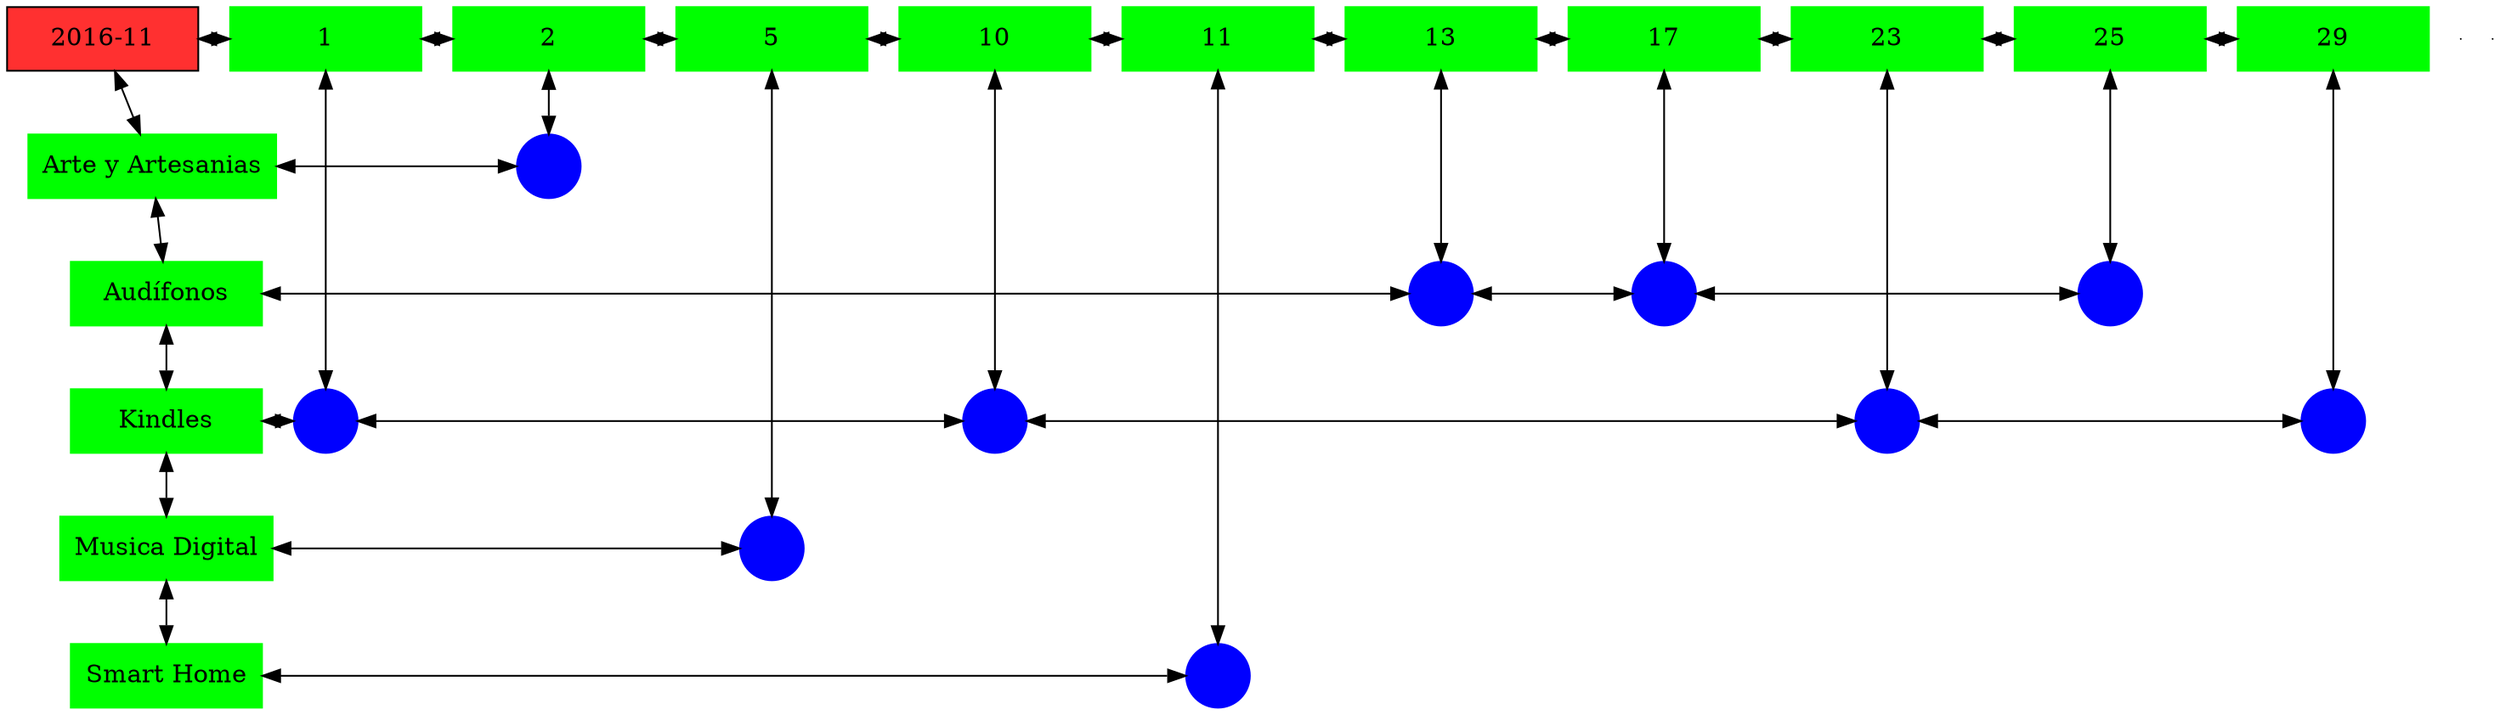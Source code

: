 digraph G{
node[shape="box"];
nodeMt[ label = "2016-11", width = 1.5, style = filled, fillcolor = firebrick1, group = 1 ];
e0[ shape = point, width = 0 ];
e1[ shape = point, width = 0 ];
node0xc001e2caf0[label="1",color=green,style =filled,width = 1.5 group=1];
nodeMt->node0xc001e2caf0[dir="both"];
{rank=same;nodeMt;node0xc001e2caf0;}
node0xc002159d60[label="2",color=green,style =filled,width = 1.5 group=2];
node0xc001e2caf0->node0xc002159d60[dir="both"];
{rank=same;node0xc001e2caf0;node0xc002159d60;}
node0xc0020f2320[label="5",color=green,style =filled,width = 1.5 group=5];
node0xc002159d60->node0xc0020f2320[dir="both"];
{rank=same;node0xc002159d60;node0xc0020f2320;}
node0xc002158730[label="10",color=green,style =filled,width = 1.5 group=10];
node0xc0020f2320->node0xc002158730[dir="both"];
{rank=same;node0xc0020f2320;node0xc002158730;}
node0xc0020e1b30[label="11",color=green,style =filled,width = 1.5 group=11];
node0xc002158730->node0xc0020e1b30[dir="both"];
{rank=same;node0xc002158730;node0xc0020e1b30;}
node0xc0021b5f90[label="13",color=green,style =filled,width = 1.5 group=13];
node0xc0020e1b30->node0xc0021b5f90[dir="both"];
{rank=same;node0xc0020e1b30;node0xc0021b5f90;}
node0xc001e80be0[label="17",color=green,style =filled,width = 1.5 group=17];
node0xc0021b5f90->node0xc001e80be0[dir="both"];
{rank=same;node0xc0021b5f90;node0xc001e80be0;}
node0xc001e96cd0[label="23",color=green,style =filled,width = 1.5 group=23];
node0xc001e80be0->node0xc001e96cd0[dir="both"];
{rank=same;node0xc001e80be0;node0xc001e96cd0;}
node0xc00216a550[label="25",color=green,style =filled,width = 1.5 group=25];
node0xc001e96cd0->node0xc00216a550[dir="both"];
{rank=same;node0xc001e96cd0;node0xc00216a550;}
node0xc0022179f0[label="29",color=green,style =filled,width = 1.5 group=29];
node0xc00216a550->node0xc0022179f0[dir="both"];
{rank=same;node0xc00216a550;node0xc0022179f0;}
node0xc002159d10[label="Arte y Artesanias",color=green,style =filled width = 1.5 group=1];
node0xc002157c80[label="",color=blue,style =filled, width = 0.5 group=2 shape=circle];
node0xc002159d10->node0xc002157c80[dir="both"];
{rank=same;node0xc002159d10;node0xc002157c80;}
node0xc001e80b90[label="Audífonos",color=green,style =filled width = 1.5 group=1];
node0xc0021c2a00[label="",color=blue,style =filled, width = 0.5 group=13 shape=circle];
node0xc001e80b90->node0xc0021c2a00[dir="both"];
{rank=same;node0xc001e80b90;node0xc0021c2a00;}
node0xc001e75080[label="",color=blue,style =filled, width = 0.5 group=17 shape=circle];
node0xc0021c2a00->node0xc001e75080[dir="both"];
{rank=same;node0xc001e75080;node0xc0021c2a00;}
node0xc00216c380[label="",color=blue,style =filled, width = 0.5 group=25 shape=circle];
node0xc001e75080->node0xc00216c380[dir="both"];
{rank=same;node0xc00216c380;node0xc001e75080;}
node0xc001e2caa0[label="Kindles",color=green,style =filled width = 1.5 group=1];
node0xc001e2a600[label="",color=blue,style =filled, width = 0.5 group=1 shape=circle];
node0xc001e2caa0->node0xc001e2a600[dir="both"];
{rank=same;node0xc001e2caa0;node0xc001e2a600;}
node0xc002156b80[label="",color=blue,style =filled, width = 0.5 group=10 shape=circle];
node0xc001e2a600->node0xc002156b80[dir="both"];
{rank=same;node0xc002156b80;node0xc001e2a600;}
node0xc001ff8a80[label="",color=blue,style =filled, width = 0.5 group=23 shape=circle];
node0xc002156b80->node0xc001ff8a80[dir="both"];
{rank=same;node0xc001ff8a80;node0xc002156b80;}
node0xc002218d80[label="",color=blue,style =filled, width = 0.5 group=29 shape=circle];
node0xc001ff8a80->node0xc002218d80[dir="both"];
{rank=same;node0xc002218d80;node0xc001ff8a80;}
node0xc0020f22d0[label="Musica Digital",color=green,style =filled width = 1.5 group=1];
node0xc0020eb200[label="",color=blue,style =filled, width = 0.5 group=5 shape=circle];
node0xc0020f22d0->node0xc0020eb200[dir="both"];
{rank=same;node0xc0020f22d0;node0xc0020eb200;}
node0xc0020e1ae0[label="Smart Home",color=green,style =filled width = 1.5 group=1];
node0xc0020eac80[label="",color=blue,style =filled, width = 0.5 group=11 shape=circle];
node0xc0020e1ae0->node0xc0020eac80[dir="both"];
{rank=same;node0xc0020e1ae0;node0xc0020eac80;}
node0xc001e2caf0->node0xc001e2a600[dir="both"];
node0xc002159d60->node0xc002157c80[dir="both"];
node0xc0020f2320->node0xc0020eb200[dir="both"];
node0xc002158730->node0xc002156b80[dir="both"];
node0xc0020e1b30->node0xc0020eac80[dir="both"];
node0xc0021b5f90->node0xc0021c2a00[dir="both"];
node0xc001e80be0->node0xc001e75080[dir="both"];
node0xc001e96cd0->node0xc001ff8a80[dir="both"];
node0xc00216a550->node0xc00216c380[dir="both"];
node0xc0022179f0->node0xc002218d80[dir="both"];
nodeMt->node0xc002159d10[dir="both"];
node0xc002159d10->node0xc001e80b90[dir="both"];
node0xc001e80b90->node0xc001e2caa0[dir="both"];
node0xc001e2caa0->node0xc0020f22d0[dir="both"];
node0xc0020f22d0->node0xc0020e1ae0[dir="both"];
}
